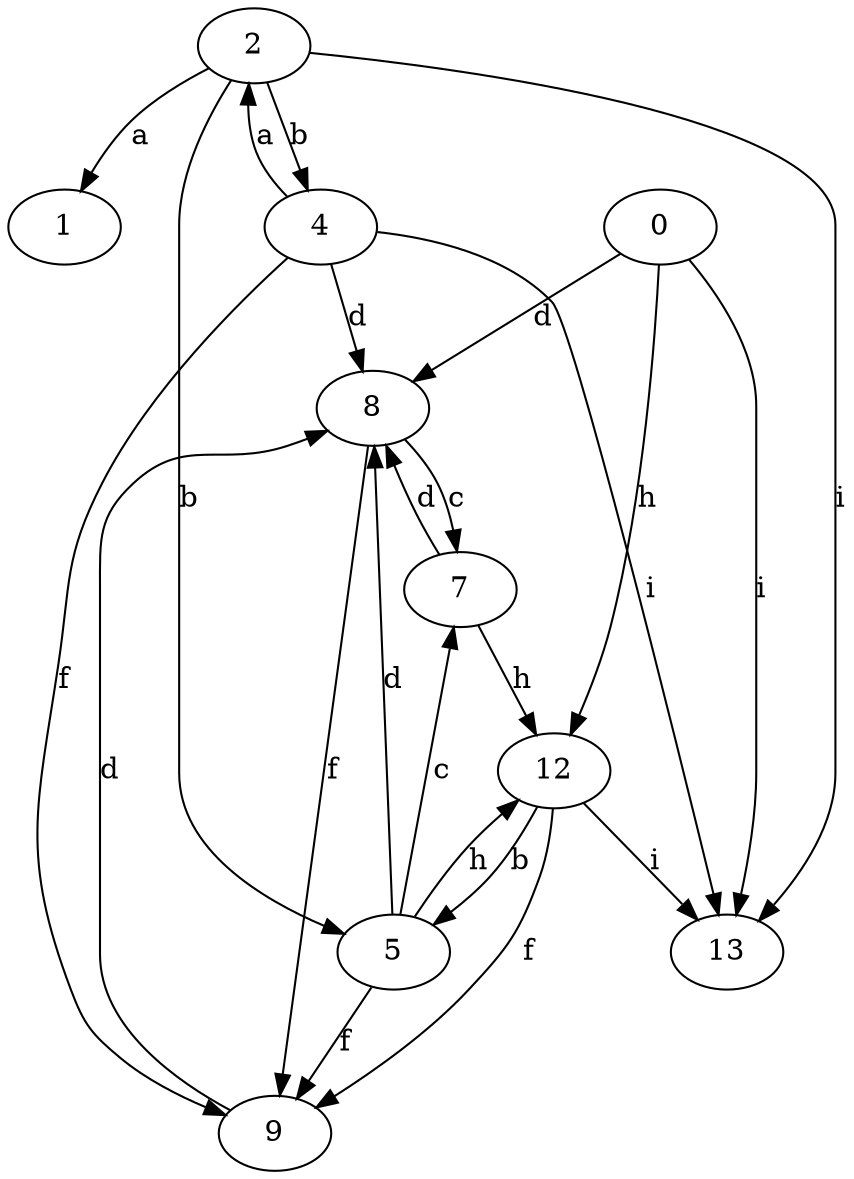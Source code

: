 strict digraph  {
1;
2;
4;
5;
7;
0;
8;
9;
12;
13;
2 -> 1  [label=a];
2 -> 4  [label=b];
2 -> 5  [label=b];
2 -> 13  [label=i];
4 -> 2  [label=a];
4 -> 8  [label=d];
4 -> 9  [label=f];
4 -> 13  [label=i];
5 -> 7  [label=c];
5 -> 8  [label=d];
5 -> 9  [label=f];
5 -> 12  [label=h];
7 -> 8  [label=d];
7 -> 12  [label=h];
0 -> 8  [label=d];
0 -> 12  [label=h];
0 -> 13  [label=i];
8 -> 7  [label=c];
8 -> 9  [label=f];
9 -> 8  [label=d];
12 -> 5  [label=b];
12 -> 9  [label=f];
12 -> 13  [label=i];
}
